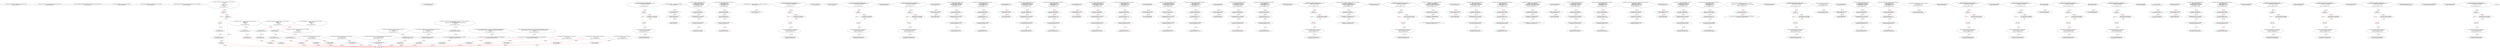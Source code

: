 digraph  {
13 [label="2_ function transfer(address to, uint256 value) external returns (bool);\n13-function_definition-3-3", method="transfer(address to,uint256 value)", type_label=function_definition];
28 [label="3_ function approve(address spender, uint256 value) external returns (bool);\n28-function_definition-4-4", method="approve(address spender,uint256 value)", type_label=function_definition];
43 [label="4_ function transferFrom(address from, address to, uint256 value) external returns (bool);\n43-function_definition-5-5", method="transferFrom(address from,address to,uint256 value)", type_label=function_definition];
62 [label="5_ function totalSupply() external view returns (uint256);\n62-function_definition-6-6", method="totalSupply()", type_label=function_definition];
70 [label="6_ function balanceOf(address who) external view returns (uint256);\n70-function_definition-7-7", method="balanceOf(address who)", type_label=function_definition];
82 [label="7_ function allowance(address owner, address spender) external view returns (uint256);\n82-function_definition-8-8", method="allowance(address owner,address spender)", type_label=function_definition];
133 [label="13_ function mul(uint256 a, uint256 b) internal pure returns (uint256) {\n        if (a == 0) {\n            return 0;\n        }\n        uint256 c = a * b;\n        require(c / a == b);\n        return c;\n    }\n133-function_definition-14-21", method="mul(uint256 a,uint256 b)", type_label=function_definition];
150 [label="14_ if_a == 0\n150-if-15-17", method="mul(uint256 a,uint256 b)", type_label=if];
2871 [label="14_ end_if", method="mul(uint256 a,uint256 b)", type_label=end_if];
155 [label="15_ return 0;\n155-return-16-16", method="mul(uint256 a,uint256 b)", type_label=return];
157 [label="17_ uint256 c = a * b;\n157-new_variable-18-18", method="mul(uint256 a,uint256 b)", type_label=new_variable];
165 [label="18_ require(c / a == b);\n165-expression_statement-19-19", method="mul(uint256 a,uint256 b)", type_label=expression_statement];
174 [label="19_ return c;\n174-return-20-20", method="mul(uint256 a,uint256 b)", type_label=return];
176 [label="21_ function div(uint256 a, uint256 b) internal pure returns (uint256) {\n        require(b > 0);\n        uint256 c = a / b;\n        return c;\n    }\n176-function_definition-22-26", method="div(uint256 a,uint256 b)", type_label=function_definition];
193 [label="22_ require(b > 0);\n193-expression_statement-23-23", method="div(uint256 a,uint256 b)", type_label=expression_statement];
200 [label="23_ uint256 c = a / b;\n200-new_variable-24-24", method="div(uint256 a,uint256 b)", type_label=new_variable];
208 [label="24_ return c;\n208-return-25-25", method="div(uint256 a,uint256 b)", type_label=return];
210 [label="26_ function sub(uint256 a, uint256 b) internal pure returns (uint256) {\n        require(b <= a);\n        uint256 c = a - b;\n        return c;\n    }\n210-function_definition-27-31", method="sub(uint256 a,uint256 b)", type_label=function_definition];
227 [label="27_ require(b <= a);\n227-expression_statement-28-28", method="sub(uint256 a,uint256 b)", type_label=expression_statement];
234 [label="28_ uint256 c = a - b;\n234-new_variable-29-29", method="sub(uint256 a,uint256 b)", type_label=new_variable];
242 [label="29_ return c;\n242-return-30-30", method="sub(uint256 a,uint256 b)", type_label=return];
244 [label="31_ function add(uint256 a, uint256 b) internal pure returns (uint256) {\n        uint256 c = a + b;\n        require(c >= a);\n        return c;\n    }\n244-function_definition-32-36", method="add(uint256 a,uint256 b)", type_label=function_definition];
261 [label="32_ uint256 c = a + b;\n261-new_variable-33-33", method="add(uint256 a,uint256 b)", type_label=new_variable];
269 [label="33_ require(c >= a);\n269-expression_statement-34-34", method="add(uint256 a,uint256 b)", type_label=expression_statement];
276 [label="34_ return c;\n276-return-35-35", method="add(uint256 a,uint256 b)", type_label=return];
278 [label="36_ function mod(uint256 a, uint256 b) internal pure returns (uint256) {\n        require(b != 0);\n        return a % b;\n    }\n278-function_definition-37-40", method="mod(uint256 a,uint256 b)", type_label=function_definition];
295 [label="37_ require(b != 0);\n295-expression_statement-38-38", method="mod(uint256 a,uint256 b)", type_label=expression_statement];
302 [label="38_ return a % b;\n302-return-39-39", method="mod(uint256 a,uint256 b)", type_label=return];
321 [label="44_ address payable winner_TOD1;\n321-new_variable-45-45", method="", type_label=new_variable];
325 [label="45_ function play_TOD1(bytes32 guess) public{\n       if (keccak256(abi.encode(guess)) == keccak256(abi.encode('hello'))) {\n            winner_TOD1 = msg.sender;\n        }\n    }\n325-function_definition-46-50", method="play_TOD1(bytes32 guess)", type_label=function_definition];
333 [label="46_ if\n333-if-47-49", method="play_TOD1(bytes32 guess)", type_label=if];
3054 [label="46_ end_if", method="play_TOD1(bytes32 guess)", type_label=end_if];
355 [label="47_ winner_TOD1 = msg.sender;\n355-expression_statement-48-48", method="play_TOD1(bytes32 guess)", type_label=expression_statement];
361 [label="50_ function getReward_TOD1() payable public{\n       winner_TOD1.transfer(msg.value);\n    }\n361-function_definition-51-53", method="getReward_TOD1()", type_label=function_definition];
366 [label="51_ winner_TOD1.transfer(msg.value);\n366-expression_statement-52-52", method="getReward_TOD1()", type_label=expression_statement];
375 [label="53_ mapping (address => uint256) private _balances;\n375-new_variable-54-54", method="", type_label=new_variable];
382 [label="54_ bool claimed_TOD2 = false;\n382-new_variable-55-55", method="", type_label=new_variable];
388 [label="55_ address payable owner_TOD2;\n388-new_variable-56-56", method="", type_label=new_variable];
392 [label="56_ uint256 reward_TOD2;\n392-new_variable-57-57", method="", type_label=new_variable];
396 [label="57_ function setReward_TOD2() public payable {\n        require (!claimed_TOD2);\n        require(msg.sender == owner_TOD2);\n        owner_TOD2.transfer(reward_TOD2);\n        reward_TOD2 = msg.value;\n    }\n396-function_definition-58-63", method="setReward_TOD2()", type_label=function_definition];
401 [label="58_ require (!claimed_TOD2);\n401-expression_statement-59-59", method="setReward_TOD2()", type_label=expression_statement];
407 [label="59_ require(msg.sender == owner_TOD2);\n407-expression_statement-60-60", method="setReward_TOD2()", type_label=expression_statement];
416 [label="60_ owner_TOD2.transfer(reward_TOD2);\n416-expression_statement-61-61", method="setReward_TOD2()", type_label=expression_statement];
423 [label="61_ reward_TOD2 = msg.value;\n423-expression_statement-62-62", method="setReward_TOD2()", type_label=expression_statement];
429 [label="63_ function claimReward_TOD2(uint256 submission) public {\n        require (!claimed_TOD2);\n        require(submission < 10);\n        msg.sender.transfer(reward_TOD2);\n        claimed_TOD2 = true;\n    }\n429-function_definition-64-69", method="claimReward_TOD2(uint256 submission)", type_label=function_definition];
437 [label="64_ require (!claimed_TOD2);\n437-expression_statement-65-65", method="claimReward_TOD2(uint256 submission)", type_label=expression_statement];
443 [label="65_ require(submission < 10);\n443-expression_statement-66-66", method="claimReward_TOD2(uint256 submission)", type_label=expression_statement];
450 [label="66_ msg.sender.transfer(reward_TOD2);\n450-expression_statement-67-67", method="claimReward_TOD2(uint256 submission)", type_label=expression_statement];
459 [label="67_ claimed_TOD2 = true;\n459-expression_statement-68-68", method="claimReward_TOD2(uint256 submission)", type_label=expression_statement];
464 [label="69_ mapping (address => mapping (address => uint256)) private _allowed;\n464-new_variable-70-70", method="", type_label=new_variable];
473 [label="70_ address payable winner_TOD17;\n473-new_variable-71-71", method="", type_label=new_variable];
477 [label="71_ function play_TOD17(bytes32 guess) public{\n       if (keccak256(abi.encode(guess)) == keccak256(abi.encode('hello'))) {\n            winner_TOD17 = msg.sender;\n        }\n    }\n477-function_definition-72-76", method="play_TOD17(bytes32 guess)", type_label=function_definition];
485 [label="72_ if\n485-if-73-75", method="play_TOD17(bytes32 guess)", type_label=if];
3206 [label="72_ end_if", method="play_TOD17(bytes32 guess)", type_label=end_if];
507 [label="73_ winner_TOD17 = msg.sender;\n507-expression_statement-74-74", method="play_TOD17(bytes32 guess)", type_label=expression_statement];
513 [label="76_ function getReward_TOD17() payable public{\n       winner_TOD17.transfer(msg.value);\n    }\n513-function_definition-77-79", method="getReward_TOD17()", type_label=function_definition];
518 [label="77_ winner_TOD17.transfer(msg.value);\n518-expression_statement-78-78", method="getReward_TOD17()", type_label=expression_statement];
527 [label="79_ uint256 private _totalSupply;\n527-new_variable-80-80", method="", type_label=new_variable];
532 [label="80_ function totalSupply() public view returns (uint256) {\n        return _totalSupply;\n    }\n532-function_definition-81-83", method="totalSupply()", type_label=function_definition];
541 [label="81_ return _totalSupply;\n541-return-82-82", method="totalSupply()", type_label=return];
543 [label="83_ address payable winner_TOD25;\n543-new_variable-84-84", method="", type_label=new_variable];
547 [label="84_ function play_TOD25(bytes32 guess) public{\n       if (keccak256(abi.encode(guess)) == keccak256(abi.encode('hello'))) {\n            winner_TOD25 = msg.sender;\n        }\n    }\n547-function_definition-85-89", method="play_TOD25(bytes32 guess)", type_label=function_definition];
555 [label="85_ if\n555-if-86-88", method="play_TOD25(bytes32 guess)", type_label=if];
3276 [label="85_ end_if", method="play_TOD25(bytes32 guess)", type_label=end_if];
577 [label="86_ winner_TOD25 = msg.sender;\n577-expression_statement-87-87", method="play_TOD25(bytes32 guess)", type_label=expression_statement];
583 [label="89_ function getReward_TOD25() payable public{\n       winner_TOD25.transfer(msg.value);\n    }\n583-function_definition-90-92", method="getReward_TOD25()", type_label=function_definition];
588 [label="90_ winner_TOD25.transfer(msg.value);\n588-expression_statement-91-91", method="getReward_TOD25()", type_label=expression_statement];
597 [label="92_ function balanceOf(address owner) public view returns (uint256) {\n        return _balances[owner];\n    }\n597-function_definition-93-95", method="balanceOf(address owner)", type_label=function_definition];
610 [label="93_ return _balances[owner];\n610-return-94-94", method="balanceOf(address owner)", type_label=return];
614 [label="95_ address payable winner_TOD19;\n614-new_variable-96-96", method="", type_label=new_variable];
618 [label="96_ function play_TOD19(bytes32 guess) public{\n       if (keccak256(abi.encode(guess)) == keccak256(abi.encode('hello'))) {\n            winner_TOD19 = msg.sender;\n        }\n    }\n618-function_definition-97-101", method="play_TOD19(bytes32 guess)", type_label=function_definition];
626 [label="97_ if\n626-if-98-100", method="play_TOD19(bytes32 guess)", type_label=if];
3347 [label="97_ end_if", method="play_TOD19(bytes32 guess)", type_label=end_if];
648 [label="98_ winner_TOD19 = msg.sender;\n648-expression_statement-99-99", method="play_TOD19(bytes32 guess)", type_label=expression_statement];
654 [label="101_ function getReward_TOD19() payable public{\n       winner_TOD19.transfer(msg.value);\n    }\n654-function_definition-102-104", method="getReward_TOD19()", type_label=function_definition];
659 [label="102_ winner_TOD19.transfer(msg.value);\n659-expression_statement-103-103", method="getReward_TOD19()", type_label=expression_statement];
668 [label="104_ function allowance(address owner, address spender) public view returns (uint256) {\n        return _allowed[owner][spender];\n    }\n668-function_definition-105-107", method="allowance(address owner,address spender)", type_label=function_definition];
685 [label="105_ return _allowed[owner][spender];\n685-return-106-106", method="allowance(address owner,address spender)", type_label=return];
691 [label="107_ bool claimed_TOD26 = false;\n691-new_variable-108-108", method="", type_label=new_variable];
697 [label="108_ address payable owner_TOD26;\n697-new_variable-109-109", method="", type_label=new_variable];
701 [label="109_ uint256 reward_TOD26;\n701-new_variable-110-110", method="", type_label=new_variable];
705 [label="110_ function setReward_TOD26() public payable {\n        require (!claimed_TOD26);\n        require(msg.sender == owner_TOD26);\n        owner_TOD26.transfer(reward_TOD26);\n        reward_TOD26 = msg.value;\n    }\n705-function_definition-111-116", method="setReward_TOD26()", type_label=function_definition];
710 [label="111_ require (!claimed_TOD26);\n710-expression_statement-112-112", method="setReward_TOD26()", type_label=expression_statement];
716 [label="112_ require(msg.sender == owner_TOD26);\n716-expression_statement-113-113", method="setReward_TOD26()", type_label=expression_statement];
725 [label="113_ owner_TOD26.transfer(reward_TOD26);\n725-expression_statement-114-114", method="setReward_TOD26()", type_label=expression_statement];
732 [label="114_ reward_TOD26 = msg.value;\n732-expression_statement-115-115", method="setReward_TOD26()", type_label=expression_statement];
738 [label="116_ function claimReward_TOD26(uint256 submission) public {\n        require (!claimed_TOD26);\n        require(submission < 10);\n        msg.sender.transfer(reward_TOD26);\n        claimed_TOD26 = true;\n    }\n738-function_definition-117-122", method="claimReward_TOD26(uint256 submission)", type_label=function_definition];
746 [label="117_ require (!claimed_TOD26);\n746-expression_statement-118-118", method="claimReward_TOD26(uint256 submission)", type_label=expression_statement];
752 [label="118_ require(submission < 10);\n752-expression_statement-119-119", method="claimReward_TOD26(uint256 submission)", type_label=expression_statement];
759 [label="119_ msg.sender.transfer(reward_TOD26);\n759-expression_statement-120-120", method="claimReward_TOD26(uint256 submission)", type_label=expression_statement];
768 [label="120_ claimed_TOD26 = true;\n768-expression_statement-121-121", method="claimReward_TOD26(uint256 submission)", type_label=expression_statement];
773 [label="122_ function transfer(address to, uint256 value) public returns (bool) {\n        _transfer(msg.sender, to, value);\n        return true;\n    }\n773-function_definition-123-126", method="transfer(address to,uint256 value)", type_label=function_definition];
789 [label="123_ _transfer(msg.sender, to, value);\n789-expression_statement-124-124", method="transfer(address to,uint256 value)", type_label=expression_statement];
800 [label="124_ return true;\n800-return-125-125", method="transfer(address to,uint256 value)", type_label=return];
803 [label="126_ bool claimed_TOD20 = false;\n803-new_variable-127-127", method="", type_label=new_variable];
809 [label="127_ address payable owner_TOD20;\n809-new_variable-128-128", method="", type_label=new_variable];
813 [label="128_ uint256 reward_TOD20;\n813-new_variable-129-129", method="", type_label=new_variable];
817 [label="129_ function setReward_TOD20() public payable {\n        require (!claimed_TOD20);\n        require(msg.sender == owner_TOD20);\n        owner_TOD20.transfer(reward_TOD20);\n        reward_TOD20 = msg.value;\n    }\n817-function_definition-130-135", method="setReward_TOD20()", type_label=function_definition];
822 [label="130_ require (!claimed_TOD20);\n822-expression_statement-131-131", method="setReward_TOD20()", type_label=expression_statement];
828 [label="131_ require(msg.sender == owner_TOD20);\n828-expression_statement-132-132", method="setReward_TOD20()", type_label=expression_statement];
837 [label="132_ owner_TOD20.transfer(reward_TOD20);\n837-expression_statement-133-133", method="setReward_TOD20()", type_label=expression_statement];
844 [label="133_ reward_TOD20 = msg.value;\n844-expression_statement-134-134", method="setReward_TOD20()", type_label=expression_statement];
850 [label="135_ function claimReward_TOD20(uint256 submission) public {\n        require (!claimed_TOD20);\n        require(submission < 10);\n        msg.sender.transfer(reward_TOD20);\n        claimed_TOD20 = true;\n    }\n850-function_definition-136-141", method="claimReward_TOD20(uint256 submission)", type_label=function_definition];
858 [label="136_ require (!claimed_TOD20);\n858-expression_statement-137-137", method="claimReward_TOD20(uint256 submission)", type_label=expression_statement];
864 [label="137_ require(submission < 10);\n864-expression_statement-138-138", method="claimReward_TOD20(uint256 submission)", type_label=expression_statement];
871 [label="138_ msg.sender.transfer(reward_TOD20);\n871-expression_statement-139-139", method="claimReward_TOD20(uint256 submission)", type_label=expression_statement];
880 [label="139_ claimed_TOD20 = true;\n880-expression_statement-140-140", method="claimReward_TOD20(uint256 submission)", type_label=expression_statement];
885 [label="141_ function approve(address spender, uint256 value) public returns (bool) {\n        _approve(msg.sender, spender, value);\n        return true;\n    }\n885-function_definition-142-145", method="approve(address spender,uint256 value)", type_label=function_definition];
901 [label="142_ _approve(msg.sender, spender, value);\n901-expression_statement-143-143", method="approve(address spender,uint256 value)", type_label=expression_statement];
912 [label="143_ return true;\n912-return-144-144", method="approve(address spender,uint256 value)", type_label=return];
915 [label="145_ bool claimed_TOD32 = false;\n915-new_variable-146-146", method="", type_label=new_variable];
921 [label="146_ address payable owner_TOD32;\n921-new_variable-147-147", method="", type_label=new_variable];
925 [label="147_ uint256 reward_TOD32;\n925-new_variable-148-148", method="", type_label=new_variable];
929 [label="148_ function setReward_TOD32() public payable {\n        require (!claimed_TOD32);\n        require(msg.sender == owner_TOD32);\n        owner_TOD32.transfer(reward_TOD32);\n        reward_TOD32 = msg.value;\n    }\n929-function_definition-149-154", method="setReward_TOD32()", type_label=function_definition];
934 [label="149_ require (!claimed_TOD32);\n934-expression_statement-150-150", method="setReward_TOD32()", type_label=expression_statement];
940 [label="150_ require(msg.sender == owner_TOD32);\n940-expression_statement-151-151", method="setReward_TOD32()", type_label=expression_statement];
949 [label="151_ owner_TOD32.transfer(reward_TOD32);\n949-expression_statement-152-152", method="setReward_TOD32()", type_label=expression_statement];
956 [label="152_ reward_TOD32 = msg.value;\n956-expression_statement-153-153", method="setReward_TOD32()", type_label=expression_statement];
962 [label="154_ function claimReward_TOD32(uint256 submission) public {\n        require (!claimed_TOD32);\n        require(submission < 10);\n        msg.sender.transfer(reward_TOD32);\n        claimed_TOD32 = true;\n    }\n962-function_definition-155-160", method="claimReward_TOD32(uint256 submission)", type_label=function_definition];
970 [label="155_ require (!claimed_TOD32);\n970-expression_statement-156-156", method="claimReward_TOD32(uint256 submission)", type_label=expression_statement];
976 [label="156_ require(submission < 10);\n976-expression_statement-157-157", method="claimReward_TOD32(uint256 submission)", type_label=expression_statement];
983 [label="157_ msg.sender.transfer(reward_TOD32);\n983-expression_statement-158-158", method="claimReward_TOD32(uint256 submission)", type_label=expression_statement];
992 [label="158_ claimed_TOD32 = true;\n992-expression_statement-159-159", method="claimReward_TOD32(uint256 submission)", type_label=expression_statement];
997 [label="160_ function transferFrom(address from, address to, uint256 value) public returns (bool) {\n        _transfer(from, to, value);\n        _approve(from, msg.sender, _allowed[from][msg.sender].sub(value));\n        return true;\n    }\n997-function_definition-161-165", method="transferFrom(address from,address to,uint256 value)", type_label=function_definition];
1017 [label="161_ _transfer(from, to, value);\n1017-expression_statement-162-162", method="transferFrom(address from,address to,uint256 value)", type_label=expression_statement];
1026 [label="162_ _approve(from, msg.sender, _allowed[from][msg.sender].sub(value));\n1026-expression_statement-163-163", method="transferFrom(address from,address to,uint256 value)", type_label=expression_statement];
1048 [label="163_ return true;\n1048-return-164-164", method="transferFrom(address from,address to,uint256 value)", type_label=return];
1051 [label="165_ bool claimed_TOD38 = false;\n1051-new_variable-166-166", method="", type_label=new_variable];
1057 [label="166_ address payable owner_TOD38;\n1057-new_variable-167-167", method="", type_label=new_variable];
1061 [label="167_ uint256 reward_TOD38;\n1061-new_variable-168-168", method="", type_label=new_variable];
1065 [label="168_ function setReward_TOD38() public payable {\n        require (!claimed_TOD38);\n        require(msg.sender == owner_TOD38);\n        owner_TOD38.transfer(reward_TOD38);\n        reward_TOD38 = msg.value;\n    }\n1065-function_definition-169-174", method="setReward_TOD38()", type_label=function_definition];
1070 [label="169_ require (!claimed_TOD38);\n1070-expression_statement-170-170", method="setReward_TOD38()", type_label=expression_statement];
1076 [label="170_ require(msg.sender == owner_TOD38);\n1076-expression_statement-171-171", method="setReward_TOD38()", type_label=expression_statement];
1085 [label="171_ owner_TOD38.transfer(reward_TOD38);\n1085-expression_statement-172-172", method="setReward_TOD38()", type_label=expression_statement];
1092 [label="172_ reward_TOD38 = msg.value;\n1092-expression_statement-173-173", method="setReward_TOD38()", type_label=expression_statement];
1098 [label="174_ function claimReward_TOD38(uint256 submission) public {\n        require (!claimed_TOD38);\n        require(submission < 10);\n        msg.sender.transfer(reward_TOD38);\n        claimed_TOD38 = true;\n    }\n1098-function_definition-175-180", method="claimReward_TOD38(uint256 submission)", type_label=function_definition];
1106 [label="175_ require (!claimed_TOD38);\n1106-expression_statement-176-176", method="claimReward_TOD38(uint256 submission)", type_label=expression_statement];
1112 [label="176_ require(submission < 10);\n1112-expression_statement-177-177", method="claimReward_TOD38(uint256 submission)", type_label=expression_statement];
1119 [label="177_ msg.sender.transfer(reward_TOD38);\n1119-expression_statement-178-178", method="claimReward_TOD38(uint256 submission)", type_label=expression_statement];
1128 [label="178_ claimed_TOD38 = true;\n1128-expression_statement-179-179", method="claimReward_TOD38(uint256 submission)", type_label=expression_statement];
1133 [label="180_ function increaseAllowance(address spender, uint256 addedValue) public returns (bool) {\n        _approve(msg.sender, spender, _allowed[msg.sender][spender].add(addedValue));\n        return true;\n    }\n1133-function_definition-181-184", method="increaseAllowance(address spender,uint256 addedValue)", type_label=function_definition];
1149 [label="181_ _approve(msg.sender, spender, _allowed[msg.sender][spender].add(addedValue));\n1149-expression_statement-182-182", method="increaseAllowance(address spender,uint256 addedValue)", type_label=expression_statement];
1171 [label="182_ return true;\n1171-return-183-183", method="increaseAllowance(address spender,uint256 addedValue)", type_label=return];
1174 [label="184_ bool claimed_TOD4 = false;\n1174-new_variable-185-185", method="", type_label=new_variable];
1180 [label="185_ address payable owner_TOD4;\n1180-new_variable-186-186", method="", type_label=new_variable];
1184 [label="186_ uint256 reward_TOD4;\n1184-new_variable-187-187", method="", type_label=new_variable];
1188 [label="187_ function setReward_TOD4() public payable {\n        require (!claimed_TOD4);\n        require(msg.sender == owner_TOD4);\n        owner_TOD4.transfer(reward_TOD4);\n        reward_TOD4 = msg.value;\n    }\n1188-function_definition-188-193", method="setReward_TOD4()", type_label=function_definition];
1193 [label="188_ require (!claimed_TOD4);\n1193-expression_statement-189-189", method="setReward_TOD4()", type_label=expression_statement];
1199 [label="189_ require(msg.sender == owner_TOD4);\n1199-expression_statement-190-190", method="setReward_TOD4()", type_label=expression_statement];
1208 [label="190_ owner_TOD4.transfer(reward_TOD4);\n1208-expression_statement-191-191", method="setReward_TOD4()", type_label=expression_statement];
1215 [label="191_ reward_TOD4 = msg.value;\n1215-expression_statement-192-192", method="setReward_TOD4()", type_label=expression_statement];
1221 [label="193_ function claimReward_TOD4(uint256 submission) public {\n        require (!claimed_TOD4);\n        require(submission < 10);\n        msg.sender.transfer(reward_TOD4);\n        claimed_TOD4 = true;\n    }\n1221-function_definition-194-199", method="claimReward_TOD4(uint256 submission)", type_label=function_definition];
1229 [label="194_ require (!claimed_TOD4);\n1229-expression_statement-195-195", method="claimReward_TOD4(uint256 submission)", type_label=expression_statement];
1235 [label="195_ require(submission < 10);\n1235-expression_statement-196-196", method="claimReward_TOD4(uint256 submission)", type_label=expression_statement];
1242 [label="196_ msg.sender.transfer(reward_TOD4);\n1242-expression_statement-197-197", method="claimReward_TOD4(uint256 submission)", type_label=expression_statement];
1251 [label="197_ claimed_TOD4 = true;\n1251-expression_statement-198-198", method="claimReward_TOD4(uint256 submission)", type_label=expression_statement];
1256 [label="199_ function decreaseAllowance(address spender, uint256 subtractedValue) public returns (bool) {\n        _approve(msg.sender, spender, _allowed[msg.sender][spender].sub(subtractedValue));\n        return true;\n    }\n1256-function_definition-200-203", method="decreaseAllowance(address spender,uint256 subtractedValue)", type_label=function_definition];
1272 [label="200_ _approve(msg.sender, spender, _allowed[msg.sender][spender].sub(subtractedValue));\n1272-expression_statement-201-201", method="decreaseAllowance(address spender,uint256 subtractedValue)", type_label=expression_statement];
1294 [label="201_ return true;\n1294-return-202-202", method="decreaseAllowance(address spender,uint256 subtractedValue)", type_label=return];
1297 [label="203_ address payable winner_TOD7;\n1297-new_variable-204-204", method="", type_label=new_variable];
1301 [label="204_ function play_TOD7(bytes32 guess) public{\n       if (keccak256(abi.encode(guess)) == keccak256(abi.encode('hello'))) {\n            winner_TOD7 = msg.sender;\n        }\n    }\n1301-function_definition-205-209", method="play_TOD7(bytes32 guess)", type_label=function_definition];
1309 [label="205_ if\n1309-if-206-208", method="play_TOD7(bytes32 guess)", type_label=if];
4030 [label="205_ end_if", method="play_TOD7(bytes32 guess)", type_label=end_if];
1331 [label="206_ winner_TOD7 = msg.sender;\n1331-expression_statement-207-207", method="play_TOD7(bytes32 guess)", type_label=expression_statement];
1337 [label="209_ function getReward_TOD7() payable public{\n       winner_TOD7.transfer(msg.value);\n    }\n1337-function_definition-210-212", method="getReward_TOD7()", type_label=function_definition];
1342 [label="210_ winner_TOD7.transfer(msg.value);\n1342-expression_statement-211-211", method="getReward_TOD7()", type_label=expression_statement];
1351 [label="212_ function _transfer(address from, address to, uint256 value) internal {\n        require(to != address(0));\n        _balances[from] = _balances[from].sub(value);\n        _balances[to] = _balances[to].add(value);\n        emit Transfer(from, to, value);\n    }\n1351-function_definition-213-218", method="_transfer(address from,address to,uint256 value)", type_label=function_definition];
1367 [label="213_ require(to != address(0));\n1367-expression_statement-214-214", method="_transfer(address from,address to,uint256 value)", type_label=expression_statement];
1376 [label="214_ _balances[from] = _balances[from].sub(value);\n1376-expression_statement-215-215", method="_transfer(address from,address to,uint256 value)", type_label=expression_statement];
1389 [label="215_ _balances[to] = _balances[to].add(value);\n1389-expression_statement-216-216", method="_transfer(address from,address to,uint256 value)", type_label=expression_statement];
1410 [label="218_ address payable winner_TOD23;\n1410-new_variable-219-219", method="", type_label=new_variable];
1414 [label="219_ function play_TOD23(bytes32 guess) public{\n       if (keccak256(abi.encode(guess)) == keccak256(abi.encode('hello'))) {\n            winner_TOD23 = msg.sender;\n        }\n    }\n1414-function_definition-220-224", method="play_TOD23(bytes32 guess)", type_label=function_definition];
1422 [label="220_ if\n1422-if-221-223", method="play_TOD23(bytes32 guess)", type_label=if];
4143 [label="220_ end_if", method="play_TOD23(bytes32 guess)", type_label=end_if];
1444 [label="221_ winner_TOD23 = msg.sender;\n1444-expression_statement-222-222", method="play_TOD23(bytes32 guess)", type_label=expression_statement];
1450 [label="224_ function getReward_TOD23() payable public{\n       winner_TOD23.transfer(msg.value);\n    }\n1450-function_definition-225-227", method="getReward_TOD23()", type_label=function_definition];
1455 [label="225_ winner_TOD23.transfer(msg.value);\n1455-expression_statement-226-226", method="getReward_TOD23()", type_label=expression_statement];
1464 [label="227_ function _mint(address account, uint256 value) internal {\n        require(account != address(0));\n        _totalSupply = _totalSupply.add(value);\n        _balances[account] = _balances[account].add(value);\n        emit Transfer(address(0), account, value);\n    }\n1464-function_definition-228-233", method="_mint(address account,uint256 value)", type_label=function_definition];
1476 [label="228_ require(account != address(0));\n1476-expression_statement-229-229", method="_mint(address account,uint256 value)", type_label=expression_statement];
1485 [label="229_ _totalSupply = _totalSupply.add(value);\n1485-expression_statement-230-230", method="_mint(address account,uint256 value)", type_label=expression_statement];
1494 [label="230_ _balances[account] = _balances[account].add(value);\n1494-expression_statement-231-231", method="_mint(address account,uint256 value)", type_label=expression_statement];
1517 [label="233_ bool claimed_TOD14 = false;\n1517-new_variable-234-234", method="", type_label=new_variable];
1523 [label="234_ address payable owner_TOD14;\n1523-new_variable-235-235", method="", type_label=new_variable];
1527 [label="235_ uint256 reward_TOD14;\n1527-new_variable-236-236", method="", type_label=new_variable];
1531 [label="236_ function setReward_TOD14() public payable {\n        require (!claimed_TOD14);\n        require(msg.sender == owner_TOD14);\n        owner_TOD14.transfer(reward_TOD14);\n        reward_TOD14 = msg.value;\n    }\n1531-function_definition-237-242", method="setReward_TOD14()", type_label=function_definition];
1536 [label="237_ require (!claimed_TOD14);\n1536-expression_statement-238-238", method="setReward_TOD14()", type_label=expression_statement];
1542 [label="238_ require(msg.sender == owner_TOD14);\n1542-expression_statement-239-239", method="setReward_TOD14()", type_label=expression_statement];
1551 [label="239_ owner_TOD14.transfer(reward_TOD14);\n1551-expression_statement-240-240", method="setReward_TOD14()", type_label=expression_statement];
1558 [label="240_ reward_TOD14 = msg.value;\n1558-expression_statement-241-241", method="setReward_TOD14()", type_label=expression_statement];
1564 [label="242_ function claimReward_TOD14(uint256 submission) public {\n        require (!claimed_TOD14);\n        require(submission < 10);\n        msg.sender.transfer(reward_TOD14);\n        claimed_TOD14 = true;\n    }\n1564-function_definition-243-248", method="claimReward_TOD14(uint256 submission)", type_label=function_definition];
1572 [label="243_ require (!claimed_TOD14);\n1572-expression_statement-244-244", method="claimReward_TOD14(uint256 submission)", type_label=expression_statement];
1578 [label="244_ require(submission < 10);\n1578-expression_statement-245-245", method="claimReward_TOD14(uint256 submission)", type_label=expression_statement];
1585 [label="245_ msg.sender.transfer(reward_TOD14);\n1585-expression_statement-246-246", method="claimReward_TOD14(uint256 submission)", type_label=expression_statement];
1594 [label="246_ claimed_TOD14 = true;\n1594-expression_statement-247-247", method="claimReward_TOD14(uint256 submission)", type_label=expression_statement];
1599 [label="248_ function _burn(address account, uint256 value) internal {\n        require(account != address(0));\n        _totalSupply = _totalSupply.sub(value);\n        _balances[account] = _balances[account].sub(value);\n        emit Transfer(account, address(0), value);\n    }\n1599-function_definition-249-254", method="_burn(address account,uint256 value)", type_label=function_definition];
1611 [label="249_ require(account != address(0));\n1611-expression_statement-250-250", method="_burn(address account,uint256 value)", type_label=expression_statement];
1620 [label="250_ _totalSupply = _totalSupply.sub(value);\n1620-expression_statement-251-251", method="_burn(address account,uint256 value)", type_label=expression_statement];
1629 [label="251_ _balances[account] = _balances[account].sub(value);\n1629-expression_statement-252-252", method="_burn(address account,uint256 value)", type_label=expression_statement];
1652 [label="254_ bool claimed_TOD30 = false;\n1652-new_variable-255-255", method="", type_label=new_variable];
1658 [label="255_ address payable owner_TOD30;\n1658-new_variable-256-256", method="", type_label=new_variable];
1662 [label="256_ uint256 reward_TOD30;\n1662-new_variable-257-257", method="", type_label=new_variable];
1666 [label="257_ function setReward_TOD30() public payable {\n        require (!claimed_TOD30);\n        require(msg.sender == owner_TOD30);\n        owner_TOD30.transfer(reward_TOD30);\n        reward_TOD30 = msg.value;\n    }\n1666-function_definition-258-263", method="setReward_TOD30()", type_label=function_definition];
1671 [label="258_ require (!claimed_TOD30);\n1671-expression_statement-259-259", method="setReward_TOD30()", type_label=expression_statement];
1677 [label="259_ require(msg.sender == owner_TOD30);\n1677-expression_statement-260-260", method="setReward_TOD30()", type_label=expression_statement];
1686 [label="260_ owner_TOD30.transfer(reward_TOD30);\n1686-expression_statement-261-261", method="setReward_TOD30()", type_label=expression_statement];
1693 [label="261_ reward_TOD30 = msg.value;\n1693-expression_statement-262-262", method="setReward_TOD30()", type_label=expression_statement];
1699 [label="263_ function claimReward_TOD30(uint256 submission) public {\n        require (!claimed_TOD30);\n        require(submission < 10);\n        msg.sender.transfer(reward_TOD30);\n        claimed_TOD30 = true;\n    }\n1699-function_definition-264-269", method="claimReward_TOD30(uint256 submission)", type_label=function_definition];
1707 [label="264_ require (!claimed_TOD30);\n1707-expression_statement-265-265", method="claimReward_TOD30(uint256 submission)", type_label=expression_statement];
1713 [label="265_ require(submission < 10);\n1713-expression_statement-266-266", method="claimReward_TOD30(uint256 submission)", type_label=expression_statement];
1720 [label="266_ msg.sender.transfer(reward_TOD30);\n1720-expression_statement-267-267", method="claimReward_TOD30(uint256 submission)", type_label=expression_statement];
1729 [label="267_ claimed_TOD30 = true;\n1729-expression_statement-268-268", method="claimReward_TOD30(uint256 submission)", type_label=expression_statement];
1734 [label="269_ function _approve(address owner, address spender, uint256 value) internal {\n        require(spender != address(0));\n        require(owner != address(0));\n        _allowed[owner][spender] = value;\n        emit Approval(owner, spender, value);\n    }\n1734-function_definition-270-275", method="_approve(address owner,address spender,uint256 value)", type_label=function_definition];
1750 [label="270_ require(spender != address(0));\n1750-expression_statement-271-271", method="_approve(address owner,address spender,uint256 value)", type_label=expression_statement];
1759 [label="271_ require(owner != address(0));\n1759-expression_statement-272-272", method="_approve(address owner,address spender,uint256 value)", type_label=expression_statement];
1768 [label="272_ _allowed[owner][spender] = value;\n1768-expression_statement-273-273", method="_approve(address owner,address spender,uint256 value)", type_label=expression_statement];
1784 [label="275_ bool claimed_TOD8 = false;\n1784-new_variable-276-276", method="", type_label=new_variable];
1790 [label="276_ address payable owner_TOD8;\n1790-new_variable-277-277", method="", type_label=new_variable];
1794 [label="277_ uint256 reward_TOD8;\n1794-new_variable-278-278", method="", type_label=new_variable];
1798 [label="278_ function setReward_TOD8() public payable {\n        require (!claimed_TOD8);\n        require(msg.sender == owner_TOD8);\n        owner_TOD8.transfer(reward_TOD8);\n        reward_TOD8 = msg.value;\n    }\n1798-function_definition-279-284", method="setReward_TOD8()", type_label=function_definition];
1803 [label="279_ require (!claimed_TOD8);\n1803-expression_statement-280-280", method="setReward_TOD8()", type_label=expression_statement];
1809 [label="280_ require(msg.sender == owner_TOD8);\n1809-expression_statement-281-281", method="setReward_TOD8()", type_label=expression_statement];
1818 [label="281_ owner_TOD8.transfer(reward_TOD8);\n1818-expression_statement-282-282", method="setReward_TOD8()", type_label=expression_statement];
1825 [label="282_ reward_TOD8 = msg.value;\n1825-expression_statement-283-283", method="setReward_TOD8()", type_label=expression_statement];
1831 [label="284_ function claimReward_TOD8(uint256 submission) public {\n        require (!claimed_TOD8);\n        require(submission < 10);\n        msg.sender.transfer(reward_TOD8);\n        claimed_TOD8 = true;\n    }\n1831-function_definition-285-290", method="claimReward_TOD8(uint256 submission)", type_label=function_definition];
1839 [label="285_ require (!claimed_TOD8);\n1839-expression_statement-286-286", method="claimReward_TOD8(uint256 submission)", type_label=expression_statement];
1845 [label="286_ require(submission < 10);\n1845-expression_statement-287-287", method="claimReward_TOD8(uint256 submission)", type_label=expression_statement];
1852 [label="287_ msg.sender.transfer(reward_TOD8);\n1852-expression_statement-288-288", method="claimReward_TOD8(uint256 submission)", type_label=expression_statement];
1861 [label="288_ claimed_TOD8 = true;\n1861-expression_statement-289-289", method="claimReward_TOD8(uint256 submission)", type_label=expression_statement];
1866 [label="290_ function _burnFrom(address account, uint256 value) internal {\n        _burn(account, value);\n        _approve(account, msg.sender, _allowed[account][msg.sender].sub(value));\n    }\n1866-function_definition-291-294", method="_burnFrom(address account,uint256 value)", type_label=function_definition];
1878 [label="291_ _burn(account, value);\n1878-expression_statement-292-292", method="_burnFrom(address account,uint256 value)", type_label=expression_statement];
1885 [label="292_ _approve(account, msg.sender, _allowed[account][msg.sender].sub(value));\n1885-expression_statement-293-293", method="_burnFrom(address account,uint256 value)", type_label=expression_statement];
1907 [label="294_ address payable winner_TOD39;\n1907-new_variable-295-295", method="", type_label=new_variable];
1911 [label="295_ function play_TOD39(bytes32 guess) public{\n       if (keccak256(abi.encode(guess)) == keccak256(abi.encode('hello'))) {\n            winner_TOD39 = msg.sender;\n        }\n    }\n1911-function_definition-296-300", method="play_TOD39(bytes32 guess)", type_label=function_definition];
1919 [label="296_ if\n1919-if-297-299", method="play_TOD39(bytes32 guess)", type_label=if];
4640 [label="296_ end_if", method="play_TOD39(bytes32 guess)", type_label=end_if];
1941 [label="297_ winner_TOD39 = msg.sender;\n1941-expression_statement-298-298", method="play_TOD39(bytes32 guess)", type_label=expression_statement];
1947 [label="300_ function getReward_TOD39() payable public{\n       winner_TOD39.transfer(msg.value);\n    }\n1947-function_definition-301-303", method="getReward_TOD39()", type_label=function_definition];
1952 [label="301_ winner_TOD39.transfer(msg.value);\n1952-expression_statement-302-302", method="getReward_TOD39()", type_label=expression_statement];
1971 [label="306_ function burn(uint256 value) public {\n        _burn(msg.sender, value);\n    }\n1971-function_definition-307-309", method="burn(uint256 value)", type_label=function_definition];
1979 [label="307_ _burn(msg.sender, value);\n1979-expression_statement-308-308", method="burn(uint256 value)", type_label=expression_statement];
1988 [label="309_ bool claimed_TOD36 = false;\n1988-new_variable-310-310", method="", type_label=new_variable];
1994 [label="310_ address payable owner_TOD36;\n1994-new_variable-311-311", method="", type_label=new_variable];
1998 [label="311_ uint256 reward_TOD36;\n1998-new_variable-312-312", method="", type_label=new_variable];
2002 [label="312_ function setReward_TOD36() public payable {\n        require (!claimed_TOD36);\n        require(msg.sender == owner_TOD36);\n        owner_TOD36.transfer(reward_TOD36);\n        reward_TOD36 = msg.value;\n    }\n2002-function_definition-313-318", method="setReward_TOD36()", type_label=function_definition];
2007 [label="313_ require (!claimed_TOD36);\n2007-expression_statement-314-314", method="setReward_TOD36()", type_label=expression_statement];
2013 [label="314_ require(msg.sender == owner_TOD36);\n2013-expression_statement-315-315", method="setReward_TOD36()", type_label=expression_statement];
2022 [label="315_ owner_TOD36.transfer(reward_TOD36);\n2022-expression_statement-316-316", method="setReward_TOD36()", type_label=expression_statement];
2029 [label="316_ reward_TOD36 = msg.value;\n2029-expression_statement-317-317", method="setReward_TOD36()", type_label=expression_statement];
2035 [label="318_ function claimReward_TOD36(uint256 submission) public {\n        require (!claimed_TOD36);\n        require(submission < 10);\n        msg.sender.transfer(reward_TOD36);\n        claimed_TOD36 = true;\n    }\n2035-function_definition-319-324", method="claimReward_TOD36(uint256 submission)", type_label=function_definition];
2043 [label="319_ require (!claimed_TOD36);\n2043-expression_statement-320-320", method="claimReward_TOD36(uint256 submission)", type_label=expression_statement];
2049 [label="320_ require(submission < 10);\n2049-expression_statement-321-321", method="claimReward_TOD36(uint256 submission)", type_label=expression_statement];
2056 [label="321_ msg.sender.transfer(reward_TOD36);\n2056-expression_statement-322-322", method="claimReward_TOD36(uint256 submission)", type_label=expression_statement];
2065 [label="322_ claimed_TOD36 = true;\n2065-expression_statement-323-323", method="claimReward_TOD36(uint256 submission)", type_label=expression_statement];
2070 [label="324_ function burnFrom(address from, uint256 value) public {\n        _burnFrom(from, value);\n    }\n2070-function_definition-325-327", method="burnFrom(address from,uint256 value)", type_label=function_definition];
2082 [label="325_ _burnFrom(from, value);\n2082-expression_statement-326-326", method="burnFrom(address from,uint256 value)", type_label=expression_statement];
2089 [label="327_ address payable winner_TOD35;\n2089-new_variable-328-328", method="", type_label=new_variable];
2093 [label="328_ function play_TOD35(bytes32 guess) public{\n       if (keccak256(abi.encode(guess)) == keccak256(abi.encode('hello'))) {\n            winner_TOD35 = msg.sender;\n        }\n    }\n2093-function_definition-329-333", method="play_TOD35(bytes32 guess)", type_label=function_definition];
2101 [label="329_ if\n2101-if-330-332", method="play_TOD35(bytes32 guess)", type_label=if];
4822 [label="329_ end_if", method="play_TOD35(bytes32 guess)", type_label=end_if];
2123 [label="330_ winner_TOD35 = msg.sender;\n2123-expression_statement-331-331", method="play_TOD35(bytes32 guess)", type_label=expression_statement];
2129 [label="333_ function getReward_TOD35() payable public{\n       winner_TOD35.transfer(msg.value);\n    }\n2129-function_definition-334-336", method="getReward_TOD35()", type_label=function_definition];
2134 [label="334_ winner_TOD35.transfer(msg.value);\n2134-expression_statement-335-335", method="getReward_TOD35()", type_label=expression_statement];
2153 [label="339_ address payable winner_TOD37;\n2153-new_variable-340-340", method="", type_label=new_variable];
2157 [label="340_ function play_TOD37(bytes32 guess) public{\n       if (keccak256(abi.encode(guess)) == keccak256(abi.encode('hello'))) {\n            winner_TOD37 = msg.sender;\n        }\n    }\n2157-function_definition-341-345", method="play_TOD37(bytes32 guess)", type_label=function_definition];
2165 [label="341_ if\n2165-if-342-344", method="play_TOD37(bytes32 guess)", type_label=if];
4886 [label="341_ end_if", method="play_TOD37(bytes32 guess)", type_label=end_if];
2187 [label="342_ winner_TOD37 = msg.sender;\n2187-expression_statement-343-343", method="play_TOD37(bytes32 guess)", type_label=expression_statement];
2193 [label="345_ function getReward_TOD37() payable public{\n       winner_TOD37.transfer(msg.value);\n    }\n2193-function_definition-346-348", method="getReward_TOD37()", type_label=function_definition];
2198 [label="346_ winner_TOD37.transfer(msg.value);\n2198-expression_statement-347-347", method="getReward_TOD37()", type_label=expression_statement];
2207 [label="348_ string private _name;\n2207-new_variable-349-349", method="", type_label=new_variable];
2212 [label="349_ address payable winner_TOD3;\n2212-new_variable-350-350", method="", type_label=new_variable];
2216 [label="350_ function play_TOD3(bytes32 guess) public{\n       if (keccak256(abi.encode(guess)) == keccak256(abi.encode('hello'))) {\n            winner_TOD3 = msg.sender;\n        }\n    }\n2216-function_definition-351-355", method="play_TOD3(bytes32 guess)", type_label=function_definition];
2224 [label="351_ if\n2224-if-352-354", method="play_TOD3(bytes32 guess)", type_label=if];
4945 [label="351_ end_if", method="play_TOD3(bytes32 guess)", type_label=end_if];
2246 [label="352_ winner_TOD3 = msg.sender;\n2246-expression_statement-353-353", method="play_TOD3(bytes32 guess)", type_label=expression_statement];
2252 [label="355_ function getReward_TOD3() payable public{\n       winner_TOD3.transfer(msg.value);\n    }\n2252-function_definition-356-358", method="getReward_TOD3()", type_label=function_definition];
2257 [label="356_ winner_TOD3.transfer(msg.value);\n2257-expression_statement-357-357", method="getReward_TOD3()", type_label=expression_statement];
2266 [label="358_ string private _symbol;\n2266-new_variable-359-359", method="", type_label=new_variable];
2271 [label="359_ address payable winner_TOD9;\n2271-new_variable-360-360", method="", type_label=new_variable];
2275 [label="360_ function play_TOD9(bytes32 guess) public{\n       if (keccak256(abi.encode(guess)) == keccak256(abi.encode('hello'))) {\n            winner_TOD9 = msg.sender;\n        }\n    }\n2275-function_definition-361-365", method="play_TOD9(bytes32 guess)", type_label=function_definition];
2283 [label="361_ if\n2283-if-362-364", method="play_TOD9(bytes32 guess)", type_label=if];
5004 [label="361_ end_if", method="play_TOD9(bytes32 guess)", type_label=end_if];
2305 [label="362_ winner_TOD9 = msg.sender;\n2305-expression_statement-363-363", method="play_TOD9(bytes32 guess)", type_label=expression_statement];
2311 [label="365_ function getReward_TOD9() payable public{\n       winner_TOD9.transfer(msg.value);\n    }\n2311-function_definition-366-368", method="getReward_TOD9()", type_label=function_definition];
2316 [label="366_ winner_TOD9.transfer(msg.value);\n2316-expression_statement-367-367", method="getReward_TOD9()", type_label=expression_statement];
2325 [label="368_ uint8 private _decimals;\n2325-new_variable-369-369", method="", type_label=new_variable];
2344 [label="370_ _name = name;\n2344-expression_statement-371-371", method="", type_label=expression_statement];
2348 [label="371_ _symbol = symbol;\n2348-expression_statement-372-372", method="", type_label=expression_statement];
2352 [label="372_ _decimals = decimals;\n2352-expression_statement-373-373", method="", type_label=expression_statement];
2356 [label="374_ bool claimed_TOD40 = false;\n2356-new_variable-375-375", method="", type_label=new_variable];
2362 [label="375_ address payable owner_TOD40;\n2362-new_variable-376-376", method="", type_label=new_variable];
2366 [label="376_ uint256 reward_TOD40;\n2366-new_variable-377-377", method="", type_label=new_variable];
2370 [label="377_ function setReward_TOD40() public payable {\n        require (!claimed_TOD40);\n        require(msg.sender == owner_TOD40);\n        owner_TOD40.transfer(reward_TOD40);\n        reward_TOD40 = msg.value;\n    }\n2370-function_definition-378-383", method="setReward_TOD40()", type_label=function_definition];
2375 [label="378_ require (!claimed_TOD40);\n2375-expression_statement-379-379", method="setReward_TOD40()", type_label=expression_statement];
2381 [label="379_ require(msg.sender == owner_TOD40);\n2381-expression_statement-380-380", method="setReward_TOD40()", type_label=expression_statement];
2390 [label="380_ owner_TOD40.transfer(reward_TOD40);\n2390-expression_statement-381-381", method="setReward_TOD40()", type_label=expression_statement];
2397 [label="381_ reward_TOD40 = msg.value;\n2397-expression_statement-382-382", method="setReward_TOD40()", type_label=expression_statement];
2403 [label="383_ function claimReward_TOD40(uint256 submission) public {\n        require (!claimed_TOD40);\n        require(submission < 10);\n        msg.sender.transfer(reward_TOD40);\n        claimed_TOD40 = true;\n    }\n2403-function_definition-384-389", method="claimReward_TOD40(uint256 submission)", type_label=function_definition];
2411 [label="384_ require (!claimed_TOD40);\n2411-expression_statement-385-385", method="claimReward_TOD40(uint256 submission)", type_label=expression_statement];
2417 [label="385_ require(submission < 10);\n2417-expression_statement-386-386", method="claimReward_TOD40(uint256 submission)", type_label=expression_statement];
2424 [label="386_ msg.sender.transfer(reward_TOD40);\n2424-expression_statement-387-387", method="claimReward_TOD40(uint256 submission)", type_label=expression_statement];
2433 [label="387_ claimed_TOD40 = true;\n2433-expression_statement-388-388", method="claimReward_TOD40(uint256 submission)", type_label=expression_statement];
2438 [label="389_ function name() public view returns (string memory) {\n        return _name;\n    }\n2438-function_definition-390-392", method="name()", type_label=function_definition];
2447 [label="390_ return _name;\n2447-return-391-391", method="name()", type_label=return];
2449 [label="392_ address payable winner_TOD33;\n2449-new_variable-393-393", method="", type_label=new_variable];
2453 [label="393_ function play_TOD33(bytes32 guess) public{\n       if (keccak256(abi.encode(guess)) == keccak256(abi.encode('hello'))) {\n            winner_TOD33 = msg.sender;\n        }\n    }\n2453-function_definition-394-398", method="play_TOD33(bytes32 guess)", type_label=function_definition];
2461 [label="394_ if\n2461-if-395-397", method="play_TOD33(bytes32 guess)", type_label=if];
5182 [label="394_ end_if", method="play_TOD33(bytes32 guess)", type_label=end_if];
2483 [label="395_ winner_TOD33 = msg.sender;\n2483-expression_statement-396-396", method="play_TOD33(bytes32 guess)", type_label=expression_statement];
2489 [label="398_ function getReward_TOD33() payable public{\n       winner_TOD33.transfer(msg.value);\n    }\n2489-function_definition-399-401", method="getReward_TOD33()", type_label=function_definition];
2494 [label="399_ winner_TOD33.transfer(msg.value);\n2494-expression_statement-400-400", method="getReward_TOD33()", type_label=expression_statement];
2503 [label="401_ function symbol() public view returns (string memory) {\n        return _symbol;\n    }\n2503-function_definition-402-404", method="symbol()", type_label=function_definition];
2512 [label="402_ return _symbol;\n2512-return-403-403", method="symbol()", type_label=return];
2514 [label="404_ address payable winner_TOD27;\n2514-new_variable-405-405", method="", type_label=new_variable];
2518 [label="405_ function play_TOD27(bytes32 guess) public{\n       if (keccak256(abi.encode(guess)) == keccak256(abi.encode('hello'))) {\n            winner_TOD27 = msg.sender;\n        }\n    }\n2518-function_definition-406-410", method="play_TOD27(bytes32 guess)", type_label=function_definition];
2526 [label="406_ if\n2526-if-407-409", method="play_TOD27(bytes32 guess)", type_label=if];
5247 [label="406_ end_if", method="play_TOD27(bytes32 guess)", type_label=end_if];
2548 [label="407_ winner_TOD27 = msg.sender;\n2548-expression_statement-408-408", method="play_TOD27(bytes32 guess)", type_label=expression_statement];
2554 [label="410_ function getReward_TOD27() payable public{\n       winner_TOD27.transfer(msg.value);\n    }\n2554-function_definition-411-413", method="getReward_TOD27()", type_label=function_definition];
2559 [label="411_ winner_TOD27.transfer(msg.value);\n2559-expression_statement-412-412", method="getReward_TOD27()", type_label=expression_statement];
2568 [label="413_ function decimals() public view returns (uint8) {\n        return _decimals;\n    }\n2568-function_definition-414-416", method="decimals()", type_label=function_definition];
2577 [label="414_ return _decimals;\n2577-return-415-415", method="decimals()", type_label=return];
2579 [label="416_ address payable winner_TOD31;\n2579-new_variable-417-417", method="", type_label=new_variable];
2583 [label="417_ function play_TOD31(bytes32 guess) public{\n       if (keccak256(abi.encode(guess)) == keccak256(abi.encode('hello'))) {\n            winner_TOD31 = msg.sender;\n        }\n    }\n2583-function_definition-418-422", method="play_TOD31(bytes32 guess)", type_label=function_definition];
2591 [label="418_ if\n2591-if-419-421", method="play_TOD31(bytes32 guess)", type_label=if];
5312 [label="418_ end_if", method="play_TOD31(bytes32 guess)", type_label=end_if];
2613 [label="419_ winner_TOD31 = msg.sender;\n2613-expression_statement-420-420", method="play_TOD31(bytes32 guess)", type_label=expression_statement];
2619 [label="422_ function getReward_TOD31() payable public{\n       winner_TOD31.transfer(msg.value);\n    }\n2619-function_definition-423-425", method="getReward_TOD31()", type_label=function_definition];
2624 [label="423_ winner_TOD31.transfer(msg.value);\n2624-expression_statement-424-424", method="getReward_TOD31()", type_label=expression_statement];
2650 [label="428_ ERC20Detailed('Aggregion Token', 'AGR', 4)\n2650-expression_statement-429-429", method="", type_label=expression_statement];
2661 [label="429_ super._mint(msg.sender, 30000000000000);\n2661-expression_statement-430-430", method="", type_label=expression_statement];
2672 [label="431_ address payable winner_TOD13;\n2672-new_variable-432-432", method="", type_label=new_variable];
2676 [label="432_ function play_TOD13(bytes32 guess) public{\n       if (keccak256(abi.encode(guess)) == keccak256(abi.encode('hello'))) {\n            winner_TOD13 = msg.sender;\n        }\n    }\n2676-function_definition-433-437", method="play_TOD13(bytes32 guess)", type_label=function_definition];
2684 [label="433_ if\n2684-if-434-436", method="play_TOD13(bytes32 guess)", type_label=if];
5405 [label="433_ end_if", method="play_TOD13(bytes32 guess)", type_label=end_if];
2706 [label="434_ winner_TOD13 = msg.sender;\n2706-expression_statement-435-435", method="play_TOD13(bytes32 guess)", type_label=expression_statement];
2712 [label="437_ function getReward_TOD13() payable public{\n       winner_TOD13.transfer(msg.value);\n    }\n2712-function_definition-438-440", method="getReward_TOD13()", type_label=function_definition];
2717 [label="438_ winner_TOD13.transfer(msg.value);\n2717-expression_statement-439-439", method="getReward_TOD13()", type_label=expression_statement];
1 [label="0_ start_node", method="", type_label=start];
2 [label="0_ exit_node", method="", type_label=exit];
133 -> 150  [color=red, controlflow_type=next_line, edge_type=CFG_edge, key=0, label=next_line];
150 -> 155  [color=red, controlflow_type=pos_next, edge_type=CFG_edge, key=0, label=pos_next];
150 -> 2871  [color=red, controlflow_type=neg_next, edge_type=CFG_edge, key=0, label=neg_next];
2871 -> 157  [color=red, controlflow_type=next_line, edge_type=CFG_edge, key=0, label=next_line];
155 -> 2871  [color=red, controlflow_type=end_if, edge_type=CFG_edge, key=0, label=end_if];
155 -> 2  [color=red, controlflow_type=return_exit, edge_type=CFG_edge, key=0, label=return_exit];
157 -> 165  [color=red, controlflow_type=next_line, edge_type=CFG_edge, key=0, label=next_line];
165 -> 174  [color=red, controlflow_type=next_line, edge_type=CFG_edge, key=0, label=next_line];
174 -> 2  [color=red, controlflow_type=return_exit, edge_type=CFG_edge, key=0, label=return_exit];
176 -> 193  [color=red, controlflow_type=next_line, edge_type=CFG_edge, key=0, label=next_line];
193 -> 200  [color=red, controlflow_type=next_line, edge_type=CFG_edge, key=0, label=next_line];
200 -> 208  [color=red, controlflow_type=next_line, edge_type=CFG_edge, key=0, label=next_line];
208 -> 2  [color=red, controlflow_type=return_exit, edge_type=CFG_edge, key=0, label=return_exit];
210 -> 227  [color=red, controlflow_type=next_line, edge_type=CFG_edge, key=0, label=next_line];
227 -> 234  [color=red, controlflow_type=next_line, edge_type=CFG_edge, key=0, label=next_line];
234 -> 242  [color=red, controlflow_type=next_line, edge_type=CFG_edge, key=0, label=next_line];
242 -> 2  [color=red, controlflow_type=return_exit, edge_type=CFG_edge, key=0, label=return_exit];
244 -> 261  [color=red, controlflow_type=next_line, edge_type=CFG_edge, key=0, label=next_line];
261 -> 269  [color=red, controlflow_type=next_line, edge_type=CFG_edge, key=0, label=next_line];
269 -> 276  [color=red, controlflow_type=next_line, edge_type=CFG_edge, key=0, label=next_line];
276 -> 2  [color=red, controlflow_type=return_exit, edge_type=CFG_edge, key=0, label=return_exit];
278 -> 295  [color=red, controlflow_type=next_line, edge_type=CFG_edge, key=0, label=next_line];
295 -> 302  [color=red, controlflow_type=next_line, edge_type=CFG_edge, key=0, label=next_line];
302 -> 2  [color=red, controlflow_type=return_exit, edge_type=CFG_edge, key=0, label=return_exit];
325 -> 333  [color=red, controlflow_type=next_line, edge_type=CFG_edge, key=0, label=next_line];
333 -> 355  [color=red, controlflow_type=pos_next, edge_type=CFG_edge, key=0, label=pos_next];
333 -> 3054  [color=red, controlflow_type=neg_next, edge_type=CFG_edge, key=0, label=neg_next];
3054 -> 361  [color=red, controlflow_type=next_line, edge_type=CFG_edge, key=0, label=next_line];
355 -> 3054  [color=red, controlflow_type=end_if, edge_type=CFG_edge, key=0, label=end_if];
361 -> 366  [color=red, controlflow_type=next_line, edge_type=CFG_edge, key=0, label=next_line];
375 -> 382  [color=red, controlflow_type=next_line, edge_type=CFG_edge, key=0, label=next_line];
382 -> 388  [color=red, controlflow_type=next_line, edge_type=CFG_edge, key=0, label=next_line];
388 -> 392  [color=red, controlflow_type=next_line, edge_type=CFG_edge, key=0, label=next_line];
396 -> 401  [color=red, controlflow_type=next_line, edge_type=CFG_edge, key=0, label=next_line];
401 -> 407  [color=red, controlflow_type=next_line, edge_type=CFG_edge, key=0, label=next_line];
407 -> 416  [color=red, controlflow_type=next_line, edge_type=CFG_edge, key=0, label=next_line];
416 -> 423  [color=red, controlflow_type=next_line, edge_type=CFG_edge, key=0, label=next_line];
429 -> 437  [color=red, controlflow_type=next_line, edge_type=CFG_edge, key=0, label=next_line];
437 -> 443  [color=red, controlflow_type=next_line, edge_type=CFG_edge, key=0, label=next_line];
443 -> 450  [color=red, controlflow_type=next_line, edge_type=CFG_edge, key=0, label=next_line];
450 -> 459  [color=red, controlflow_type=next_line, edge_type=CFG_edge, key=0, label=next_line];
464 -> 473  [color=red, controlflow_type=next_line, edge_type=CFG_edge, key=0, label=next_line];
477 -> 485  [color=red, controlflow_type=next_line, edge_type=CFG_edge, key=0, label=next_line];
485 -> 507  [color=red, controlflow_type=pos_next, edge_type=CFG_edge, key=0, label=pos_next];
485 -> 3206  [color=red, controlflow_type=neg_next, edge_type=CFG_edge, key=0, label=neg_next];
3206 -> 513  [color=red, controlflow_type=next_line, edge_type=CFG_edge, key=0, label=next_line];
507 -> 3206  [color=red, controlflow_type=end_if, edge_type=CFG_edge, key=0, label=end_if];
513 -> 518  [color=red, controlflow_type=next_line, edge_type=CFG_edge, key=0, label=next_line];
532 -> 541  [color=red, controlflow_type=next_line, edge_type=CFG_edge, key=0, label=next_line];
541 -> 2  [color=red, controlflow_type=return_exit, edge_type=CFG_edge, key=0, label=return_exit];
547 -> 555  [color=red, controlflow_type=next_line, edge_type=CFG_edge, key=0, label=next_line];
555 -> 577  [color=red, controlflow_type=pos_next, edge_type=CFG_edge, key=0, label=pos_next];
555 -> 3276  [color=red, controlflow_type=neg_next, edge_type=CFG_edge, key=0, label=neg_next];
3276 -> 583  [color=red, controlflow_type=next_line, edge_type=CFG_edge, key=0, label=next_line];
577 -> 3276  [color=red, controlflow_type=end_if, edge_type=CFG_edge, key=0, label=end_if];
583 -> 588  [color=red, controlflow_type=next_line, edge_type=CFG_edge, key=0, label=next_line];
597 -> 610  [color=red, controlflow_type=next_line, edge_type=CFG_edge, key=0, label=next_line];
610 -> 2  [color=red, controlflow_type=return_exit, edge_type=CFG_edge, key=0, label=return_exit];
618 -> 626  [color=red, controlflow_type=next_line, edge_type=CFG_edge, key=0, label=next_line];
626 -> 648  [color=red, controlflow_type=pos_next, edge_type=CFG_edge, key=0, label=pos_next];
626 -> 3347  [color=red, controlflow_type=neg_next, edge_type=CFG_edge, key=0, label=neg_next];
3347 -> 654  [color=red, controlflow_type=next_line, edge_type=CFG_edge, key=0, label=next_line];
648 -> 3347  [color=red, controlflow_type=end_if, edge_type=CFG_edge, key=0, label=end_if];
654 -> 659  [color=red, controlflow_type=next_line, edge_type=CFG_edge, key=0, label=next_line];
668 -> 685  [color=red, controlflow_type=next_line, edge_type=CFG_edge, key=0, label=next_line];
685 -> 2  [color=red, controlflow_type=return_exit, edge_type=CFG_edge, key=0, label=return_exit];
691 -> 697  [color=red, controlflow_type=next_line, edge_type=CFG_edge, key=0, label=next_line];
697 -> 701  [color=red, controlflow_type=next_line, edge_type=CFG_edge, key=0, label=next_line];
705 -> 710  [color=red, controlflow_type=next_line, edge_type=CFG_edge, key=0, label=next_line];
710 -> 716  [color=red, controlflow_type=next_line, edge_type=CFG_edge, key=0, label=next_line];
716 -> 725  [color=red, controlflow_type=next_line, edge_type=CFG_edge, key=0, label=next_line];
725 -> 732  [color=red, controlflow_type=next_line, edge_type=CFG_edge, key=0, label=next_line];
738 -> 746  [color=red, controlflow_type=next_line, edge_type=CFG_edge, key=0, label=next_line];
746 -> 752  [color=red, controlflow_type=next_line, edge_type=CFG_edge, key=0, label=next_line];
752 -> 759  [color=red, controlflow_type=next_line, edge_type=CFG_edge, key=0, label=next_line];
759 -> 768  [color=red, controlflow_type=next_line, edge_type=CFG_edge, key=0, label=next_line];
773 -> 789  [color=red, controlflow_type=next_line, edge_type=CFG_edge, key=0, label=next_line];
789 -> 800  [color=red, controlflow_type=next_line, edge_type=CFG_edge, key=0, label=next_line];
800 -> 2  [color=red, controlflow_type=return_exit, edge_type=CFG_edge, key=0, label=return_exit];
803 -> 809  [color=red, controlflow_type=next_line, edge_type=CFG_edge, key=0, label=next_line];
809 -> 813  [color=red, controlflow_type=next_line, edge_type=CFG_edge, key=0, label=next_line];
817 -> 822  [color=red, controlflow_type=next_line, edge_type=CFG_edge, key=0, label=next_line];
822 -> 828  [color=red, controlflow_type=next_line, edge_type=CFG_edge, key=0, label=next_line];
828 -> 837  [color=red, controlflow_type=next_line, edge_type=CFG_edge, key=0, label=next_line];
837 -> 844  [color=red, controlflow_type=next_line, edge_type=CFG_edge, key=0, label=next_line];
850 -> 858  [color=red, controlflow_type=next_line, edge_type=CFG_edge, key=0, label=next_line];
858 -> 864  [color=red, controlflow_type=next_line, edge_type=CFG_edge, key=0, label=next_line];
864 -> 871  [color=red, controlflow_type=next_line, edge_type=CFG_edge, key=0, label=next_line];
871 -> 880  [color=red, controlflow_type=next_line, edge_type=CFG_edge, key=0, label=next_line];
885 -> 901  [color=red, controlflow_type=next_line, edge_type=CFG_edge, key=0, label=next_line];
901 -> 912  [color=red, controlflow_type=next_line, edge_type=CFG_edge, key=0, label=next_line];
912 -> 2  [color=red, controlflow_type=return_exit, edge_type=CFG_edge, key=0, label=return_exit];
915 -> 921  [color=red, controlflow_type=next_line, edge_type=CFG_edge, key=0, label=next_line];
921 -> 925  [color=red, controlflow_type=next_line, edge_type=CFG_edge, key=0, label=next_line];
929 -> 934  [color=red, controlflow_type=next_line, edge_type=CFG_edge, key=0, label=next_line];
934 -> 940  [color=red, controlflow_type=next_line, edge_type=CFG_edge, key=0, label=next_line];
940 -> 949  [color=red, controlflow_type=next_line, edge_type=CFG_edge, key=0, label=next_line];
949 -> 956  [color=red, controlflow_type=next_line, edge_type=CFG_edge, key=0, label=next_line];
962 -> 970  [color=red, controlflow_type=next_line, edge_type=CFG_edge, key=0, label=next_line];
970 -> 976  [color=red, controlflow_type=next_line, edge_type=CFG_edge, key=0, label=next_line];
976 -> 983  [color=red, controlflow_type=next_line, edge_type=CFG_edge, key=0, label=next_line];
983 -> 992  [color=red, controlflow_type=next_line, edge_type=CFG_edge, key=0, label=next_line];
997 -> 1017  [color=red, controlflow_type=next_line, edge_type=CFG_edge, key=0, label=next_line];
1017 -> 1026  [color=red, controlflow_type=next_line, edge_type=CFG_edge, key=0, label=next_line];
1026 -> 1048  [color=red, controlflow_type=next_line, edge_type=CFG_edge, key=0, label=next_line];
1048 -> 2  [color=red, controlflow_type=return_exit, edge_type=CFG_edge, key=0, label=return_exit];
1051 -> 1057  [color=red, controlflow_type=next_line, edge_type=CFG_edge, key=0, label=next_line];
1057 -> 1061  [color=red, controlflow_type=next_line, edge_type=CFG_edge, key=0, label=next_line];
1065 -> 1070  [color=red, controlflow_type=next_line, edge_type=CFG_edge, key=0, label=next_line];
1070 -> 1076  [color=red, controlflow_type=next_line, edge_type=CFG_edge, key=0, label=next_line];
1076 -> 1085  [color=red, controlflow_type=next_line, edge_type=CFG_edge, key=0, label=next_line];
1085 -> 1092  [color=red, controlflow_type=next_line, edge_type=CFG_edge, key=0, label=next_line];
1098 -> 1106  [color=red, controlflow_type=next_line, edge_type=CFG_edge, key=0, label=next_line];
1106 -> 1112  [color=red, controlflow_type=next_line, edge_type=CFG_edge, key=0, label=next_line];
1112 -> 1119  [color=red, controlflow_type=next_line, edge_type=CFG_edge, key=0, label=next_line];
1119 -> 1128  [color=red, controlflow_type=next_line, edge_type=CFG_edge, key=0, label=next_line];
1133 -> 1149  [color=red, controlflow_type=next_line, edge_type=CFG_edge, key=0, label=next_line];
1149 -> 1171  [color=red, controlflow_type=next_line, edge_type=CFG_edge, key=0, label=next_line];
1171 -> 2  [color=red, controlflow_type=return_exit, edge_type=CFG_edge, key=0, label=return_exit];
1174 -> 1180  [color=red, controlflow_type=next_line, edge_type=CFG_edge, key=0, label=next_line];
1180 -> 1184  [color=red, controlflow_type=next_line, edge_type=CFG_edge, key=0, label=next_line];
1188 -> 1193  [color=red, controlflow_type=next_line, edge_type=CFG_edge, key=0, label=next_line];
1193 -> 1199  [color=red, controlflow_type=next_line, edge_type=CFG_edge, key=0, label=next_line];
1199 -> 1208  [color=red, controlflow_type=next_line, edge_type=CFG_edge, key=0, label=next_line];
1208 -> 1215  [color=red, controlflow_type=next_line, edge_type=CFG_edge, key=0, label=next_line];
1221 -> 1229  [color=red, controlflow_type=next_line, edge_type=CFG_edge, key=0, label=next_line];
1229 -> 1235  [color=red, controlflow_type=next_line, edge_type=CFG_edge, key=0, label=next_line];
1235 -> 1242  [color=red, controlflow_type=next_line, edge_type=CFG_edge, key=0, label=next_line];
1242 -> 1251  [color=red, controlflow_type=next_line, edge_type=CFG_edge, key=0, label=next_line];
1256 -> 1272  [color=red, controlflow_type=next_line, edge_type=CFG_edge, key=0, label=next_line];
1272 -> 1294  [color=red, controlflow_type=next_line, edge_type=CFG_edge, key=0, label=next_line];
1294 -> 2  [color=red, controlflow_type=return_exit, edge_type=CFG_edge, key=0, label=return_exit];
1301 -> 1309  [color=red, controlflow_type=next_line, edge_type=CFG_edge, key=0, label=next_line];
1309 -> 1331  [color=red, controlflow_type=pos_next, edge_type=CFG_edge, key=0, label=pos_next];
1309 -> 4030  [color=red, controlflow_type=neg_next, edge_type=CFG_edge, key=0, label=neg_next];
4030 -> 1337  [color=red, controlflow_type=next_line, edge_type=CFG_edge, key=0, label=next_line];
1331 -> 4030  [color=red, controlflow_type=end_if, edge_type=CFG_edge, key=0, label=end_if];
1337 -> 1342  [color=red, controlflow_type=next_line, edge_type=CFG_edge, key=0, label=next_line];
1351 -> 1367  [color=red, controlflow_type=next_line, edge_type=CFG_edge, key=0, label=next_line];
1367 -> 1376  [color=red, controlflow_type=next_line, edge_type=CFG_edge, key=0, label=next_line];
1376 -> 1389  [color=red, controlflow_type=next_line, edge_type=CFG_edge, key=0, label=next_line];
1414 -> 1422  [color=red, controlflow_type=next_line, edge_type=CFG_edge, key=0, label=next_line];
1422 -> 1444  [color=red, controlflow_type=pos_next, edge_type=CFG_edge, key=0, label=pos_next];
1422 -> 4143  [color=red, controlflow_type=neg_next, edge_type=CFG_edge, key=0, label=neg_next];
4143 -> 1450  [color=red, controlflow_type=next_line, edge_type=CFG_edge, key=0, label=next_line];
1444 -> 4143  [color=red, controlflow_type=end_if, edge_type=CFG_edge, key=0, label=end_if];
1450 -> 1455  [color=red, controlflow_type=next_line, edge_type=CFG_edge, key=0, label=next_line];
1464 -> 1476  [color=red, controlflow_type=next_line, edge_type=CFG_edge, key=0, label=next_line];
1476 -> 1485  [color=red, controlflow_type=next_line, edge_type=CFG_edge, key=0, label=next_line];
1485 -> 1494  [color=red, controlflow_type=next_line, edge_type=CFG_edge, key=0, label=next_line];
1517 -> 1523  [color=red, controlflow_type=next_line, edge_type=CFG_edge, key=0, label=next_line];
1523 -> 1527  [color=red, controlflow_type=next_line, edge_type=CFG_edge, key=0, label=next_line];
1531 -> 1536  [color=red, controlflow_type=next_line, edge_type=CFG_edge, key=0, label=next_line];
1536 -> 1542  [color=red, controlflow_type=next_line, edge_type=CFG_edge, key=0, label=next_line];
1542 -> 1551  [color=red, controlflow_type=next_line, edge_type=CFG_edge, key=0, label=next_line];
1551 -> 1558  [color=red, controlflow_type=next_line, edge_type=CFG_edge, key=0, label=next_line];
1564 -> 1572  [color=red, controlflow_type=next_line, edge_type=CFG_edge, key=0, label=next_line];
1572 -> 1578  [color=red, controlflow_type=next_line, edge_type=CFG_edge, key=0, label=next_line];
1578 -> 1585  [color=red, controlflow_type=next_line, edge_type=CFG_edge, key=0, label=next_line];
1585 -> 1594  [color=red, controlflow_type=next_line, edge_type=CFG_edge, key=0, label=next_line];
1599 -> 1611  [color=red, controlflow_type=next_line, edge_type=CFG_edge, key=0, label=next_line];
1611 -> 1620  [color=red, controlflow_type=next_line, edge_type=CFG_edge, key=0, label=next_line];
1620 -> 1629  [color=red, controlflow_type=next_line, edge_type=CFG_edge, key=0, label=next_line];
1652 -> 1658  [color=red, controlflow_type=next_line, edge_type=CFG_edge, key=0, label=next_line];
1658 -> 1662  [color=red, controlflow_type=next_line, edge_type=CFG_edge, key=0, label=next_line];
1666 -> 1671  [color=red, controlflow_type=next_line, edge_type=CFG_edge, key=0, label=next_line];
1671 -> 1677  [color=red, controlflow_type=next_line, edge_type=CFG_edge, key=0, label=next_line];
1677 -> 1686  [color=red, controlflow_type=next_line, edge_type=CFG_edge, key=0, label=next_line];
1686 -> 1693  [color=red, controlflow_type=next_line, edge_type=CFG_edge, key=0, label=next_line];
1699 -> 1707  [color=red, controlflow_type=next_line, edge_type=CFG_edge, key=0, label=next_line];
1707 -> 1713  [color=red, controlflow_type=next_line, edge_type=CFG_edge, key=0, label=next_line];
1713 -> 1720  [color=red, controlflow_type=next_line, edge_type=CFG_edge, key=0, label=next_line];
1720 -> 1729  [color=red, controlflow_type=next_line, edge_type=CFG_edge, key=0, label=next_line];
1734 -> 1750  [color=red, controlflow_type=next_line, edge_type=CFG_edge, key=0, label=next_line];
1750 -> 1759  [color=red, controlflow_type=next_line, edge_type=CFG_edge, key=0, label=next_line];
1759 -> 1768  [color=red, controlflow_type=next_line, edge_type=CFG_edge, key=0, label=next_line];
1784 -> 1790  [color=red, controlflow_type=next_line, edge_type=CFG_edge, key=0, label=next_line];
1790 -> 1794  [color=red, controlflow_type=next_line, edge_type=CFG_edge, key=0, label=next_line];
1798 -> 1803  [color=red, controlflow_type=next_line, edge_type=CFG_edge, key=0, label=next_line];
1803 -> 1809  [color=red, controlflow_type=next_line, edge_type=CFG_edge, key=0, label=next_line];
1809 -> 1818  [color=red, controlflow_type=next_line, edge_type=CFG_edge, key=0, label=next_line];
1818 -> 1825  [color=red, controlflow_type=next_line, edge_type=CFG_edge, key=0, label=next_line];
1831 -> 1839  [color=red, controlflow_type=next_line, edge_type=CFG_edge, key=0, label=next_line];
1839 -> 1845  [color=red, controlflow_type=next_line, edge_type=CFG_edge, key=0, label=next_line];
1845 -> 1852  [color=red, controlflow_type=next_line, edge_type=CFG_edge, key=0, label=next_line];
1852 -> 1861  [color=red, controlflow_type=next_line, edge_type=CFG_edge, key=0, label=next_line];
1866 -> 1878  [color=red, controlflow_type=next_line, edge_type=CFG_edge, key=0, label=next_line];
1878 -> 1885  [color=red, controlflow_type=next_line, edge_type=CFG_edge, key=0, label=next_line];
1911 -> 1919  [color=red, controlflow_type=next_line, edge_type=CFG_edge, key=0, label=next_line];
1919 -> 1941  [color=red, controlflow_type=pos_next, edge_type=CFG_edge, key=0, label=pos_next];
1919 -> 4640  [color=red, controlflow_type=neg_next, edge_type=CFG_edge, key=0, label=neg_next];
4640 -> 1947  [color=red, controlflow_type=next_line, edge_type=CFG_edge, key=0, label=next_line];
1941 -> 4640  [color=red, controlflow_type=end_if, edge_type=CFG_edge, key=0, label=end_if];
1947 -> 1952  [color=red, controlflow_type=next_line, edge_type=CFG_edge, key=0, label=next_line];
1971 -> 1979  [color=red, controlflow_type=next_line, edge_type=CFG_edge, key=0, label=next_line];
1988 -> 1994  [color=red, controlflow_type=next_line, edge_type=CFG_edge, key=0, label=next_line];
1994 -> 1998  [color=red, controlflow_type=next_line, edge_type=CFG_edge, key=0, label=next_line];
2002 -> 2007  [color=red, controlflow_type=next_line, edge_type=CFG_edge, key=0, label=next_line];
2007 -> 2013  [color=red, controlflow_type=next_line, edge_type=CFG_edge, key=0, label=next_line];
2013 -> 2022  [color=red, controlflow_type=next_line, edge_type=CFG_edge, key=0, label=next_line];
2022 -> 2029  [color=red, controlflow_type=next_line, edge_type=CFG_edge, key=0, label=next_line];
2035 -> 2043  [color=red, controlflow_type=next_line, edge_type=CFG_edge, key=0, label=next_line];
2043 -> 2049  [color=red, controlflow_type=next_line, edge_type=CFG_edge, key=0, label=next_line];
2049 -> 2056  [color=red, controlflow_type=next_line, edge_type=CFG_edge, key=0, label=next_line];
2056 -> 2065  [color=red, controlflow_type=next_line, edge_type=CFG_edge, key=0, label=next_line];
2070 -> 2082  [color=red, controlflow_type=next_line, edge_type=CFG_edge, key=0, label=next_line];
2093 -> 2101  [color=red, controlflow_type=next_line, edge_type=CFG_edge, key=0, label=next_line];
2101 -> 2123  [color=red, controlflow_type=pos_next, edge_type=CFG_edge, key=0, label=pos_next];
2101 -> 4822  [color=red, controlflow_type=neg_next, edge_type=CFG_edge, key=0, label=neg_next];
4822 -> 2129  [color=red, controlflow_type=next_line, edge_type=CFG_edge, key=0, label=next_line];
2123 -> 4822  [color=red, controlflow_type=end_if, edge_type=CFG_edge, key=0, label=end_if];
2129 -> 2134  [color=red, controlflow_type=next_line, edge_type=CFG_edge, key=0, label=next_line];
2157 -> 2165  [color=red, controlflow_type=next_line, edge_type=CFG_edge, key=0, label=next_line];
2165 -> 2187  [color=red, controlflow_type=pos_next, edge_type=CFG_edge, key=0, label=pos_next];
2165 -> 4886  [color=red, controlflow_type=neg_next, edge_type=CFG_edge, key=0, label=neg_next];
4886 -> 2193  [color=red, controlflow_type=next_line, edge_type=CFG_edge, key=0, label=next_line];
2187 -> 4886  [color=red, controlflow_type=end_if, edge_type=CFG_edge, key=0, label=end_if];
2193 -> 2198  [color=red, controlflow_type=next_line, edge_type=CFG_edge, key=0, label=next_line];
2207 -> 2212  [color=red, controlflow_type=next_line, edge_type=CFG_edge, key=0, label=next_line];
2216 -> 2224  [color=red, controlflow_type=next_line, edge_type=CFG_edge, key=0, label=next_line];
2224 -> 2246  [color=red, controlflow_type=pos_next, edge_type=CFG_edge, key=0, label=pos_next];
2224 -> 4945  [color=red, controlflow_type=neg_next, edge_type=CFG_edge, key=0, label=neg_next];
4945 -> 2252  [color=red, controlflow_type=next_line, edge_type=CFG_edge, key=0, label=next_line];
2246 -> 4945  [color=red, controlflow_type=end_if, edge_type=CFG_edge, key=0, label=end_if];
2252 -> 2257  [color=red, controlflow_type=next_line, edge_type=CFG_edge, key=0, label=next_line];
2266 -> 2271  [color=red, controlflow_type=next_line, edge_type=CFG_edge, key=0, label=next_line];
2275 -> 2283  [color=red, controlflow_type=next_line, edge_type=CFG_edge, key=0, label=next_line];
2283 -> 2305  [color=red, controlflow_type=pos_next, edge_type=CFG_edge, key=0, label=pos_next];
2283 -> 5004  [color=red, controlflow_type=neg_next, edge_type=CFG_edge, key=0, label=neg_next];
5004 -> 2311  [color=red, controlflow_type=next_line, edge_type=CFG_edge, key=0, label=next_line];
2305 -> 5004  [color=red, controlflow_type=end_if, edge_type=CFG_edge, key=0, label=end_if];
2311 -> 2316  [color=red, controlflow_type=next_line, edge_type=CFG_edge, key=0, label=next_line];
2344 -> 2348  [color=red, controlflow_type=next_line, edge_type=CFG_edge, key=0, label=next_line];
2348 -> 2352  [color=red, controlflow_type=next_line, edge_type=CFG_edge, key=0, label=next_line];
2356 -> 2362  [color=red, controlflow_type=next_line, edge_type=CFG_edge, key=0, label=next_line];
2362 -> 2366  [color=red, controlflow_type=next_line, edge_type=CFG_edge, key=0, label=next_line];
2370 -> 2375  [color=red, controlflow_type=next_line, edge_type=CFG_edge, key=0, label=next_line];
2375 -> 2381  [color=red, controlflow_type=next_line, edge_type=CFG_edge, key=0, label=next_line];
2381 -> 2390  [color=red, controlflow_type=next_line, edge_type=CFG_edge, key=0, label=next_line];
2390 -> 2397  [color=red, controlflow_type=next_line, edge_type=CFG_edge, key=0, label=next_line];
2403 -> 2411  [color=red, controlflow_type=next_line, edge_type=CFG_edge, key=0, label=next_line];
2411 -> 2417  [color=red, controlflow_type=next_line, edge_type=CFG_edge, key=0, label=next_line];
2417 -> 2424  [color=red, controlflow_type=next_line, edge_type=CFG_edge, key=0, label=next_line];
2424 -> 2433  [color=red, controlflow_type=next_line, edge_type=CFG_edge, key=0, label=next_line];
2438 -> 2447  [color=red, controlflow_type=next_line, edge_type=CFG_edge, key=0, label=next_line];
2447 -> 2  [color=red, controlflow_type=return_exit, edge_type=CFG_edge, key=0, label=return_exit];
2453 -> 2461  [color=red, controlflow_type=next_line, edge_type=CFG_edge, key=0, label=next_line];
2461 -> 2483  [color=red, controlflow_type=pos_next, edge_type=CFG_edge, key=0, label=pos_next];
2461 -> 5182  [color=red, controlflow_type=neg_next, edge_type=CFG_edge, key=0, label=neg_next];
5182 -> 2489  [color=red, controlflow_type=next_line, edge_type=CFG_edge, key=0, label=next_line];
2483 -> 5182  [color=red, controlflow_type=end_if, edge_type=CFG_edge, key=0, label=end_if];
2489 -> 2494  [color=red, controlflow_type=next_line, edge_type=CFG_edge, key=0, label=next_line];
2503 -> 2512  [color=red, controlflow_type=next_line, edge_type=CFG_edge, key=0, label=next_line];
2512 -> 2  [color=red, controlflow_type=return_exit, edge_type=CFG_edge, key=0, label=return_exit];
2518 -> 2526  [color=red, controlflow_type=next_line, edge_type=CFG_edge, key=0, label=next_line];
2526 -> 2548  [color=red, controlflow_type=pos_next, edge_type=CFG_edge, key=0, label=pos_next];
2526 -> 5247  [color=red, controlflow_type=neg_next, edge_type=CFG_edge, key=0, label=neg_next];
5247 -> 2554  [color=red, controlflow_type=next_line, edge_type=CFG_edge, key=0, label=next_line];
2548 -> 5247  [color=red, controlflow_type=end_if, edge_type=CFG_edge, key=0, label=end_if];
2554 -> 2559  [color=red, controlflow_type=next_line, edge_type=CFG_edge, key=0, label=next_line];
2568 -> 2577  [color=red, controlflow_type=next_line, edge_type=CFG_edge, key=0, label=next_line];
2577 -> 2  [color=red, controlflow_type=return_exit, edge_type=CFG_edge, key=0, label=return_exit];
2583 -> 2591  [color=red, controlflow_type=next_line, edge_type=CFG_edge, key=0, label=next_line];
2591 -> 2613  [color=red, controlflow_type=pos_next, edge_type=CFG_edge, key=0, label=pos_next];
2591 -> 5312  [color=red, controlflow_type=neg_next, edge_type=CFG_edge, key=0, label=neg_next];
5312 -> 2619  [color=red, controlflow_type=next_line, edge_type=CFG_edge, key=0, label=next_line];
2613 -> 5312  [color=red, controlflow_type=end_if, edge_type=CFG_edge, key=0, label=end_if];
2619 -> 2624  [color=red, controlflow_type=next_line, edge_type=CFG_edge, key=0, label=next_line];
2676 -> 2684  [color=red, controlflow_type=next_line, edge_type=CFG_edge, key=0, label=next_line];
2684 -> 2706  [color=red, controlflow_type=pos_next, edge_type=CFG_edge, key=0, label=pos_next];
2684 -> 5405  [color=red, controlflow_type=neg_next, edge_type=CFG_edge, key=0, label=neg_next];
5405 -> 2712  [color=red, controlflow_type=next_line, edge_type=CFG_edge, key=0, label=next_line];
2706 -> 5405  [color=red, controlflow_type=end_if, edge_type=CFG_edge, key=0, label=end_if];
2712 -> 2717  [color=red, controlflow_type=next_line, edge_type=CFG_edge, key=0, label=next_line];
}
